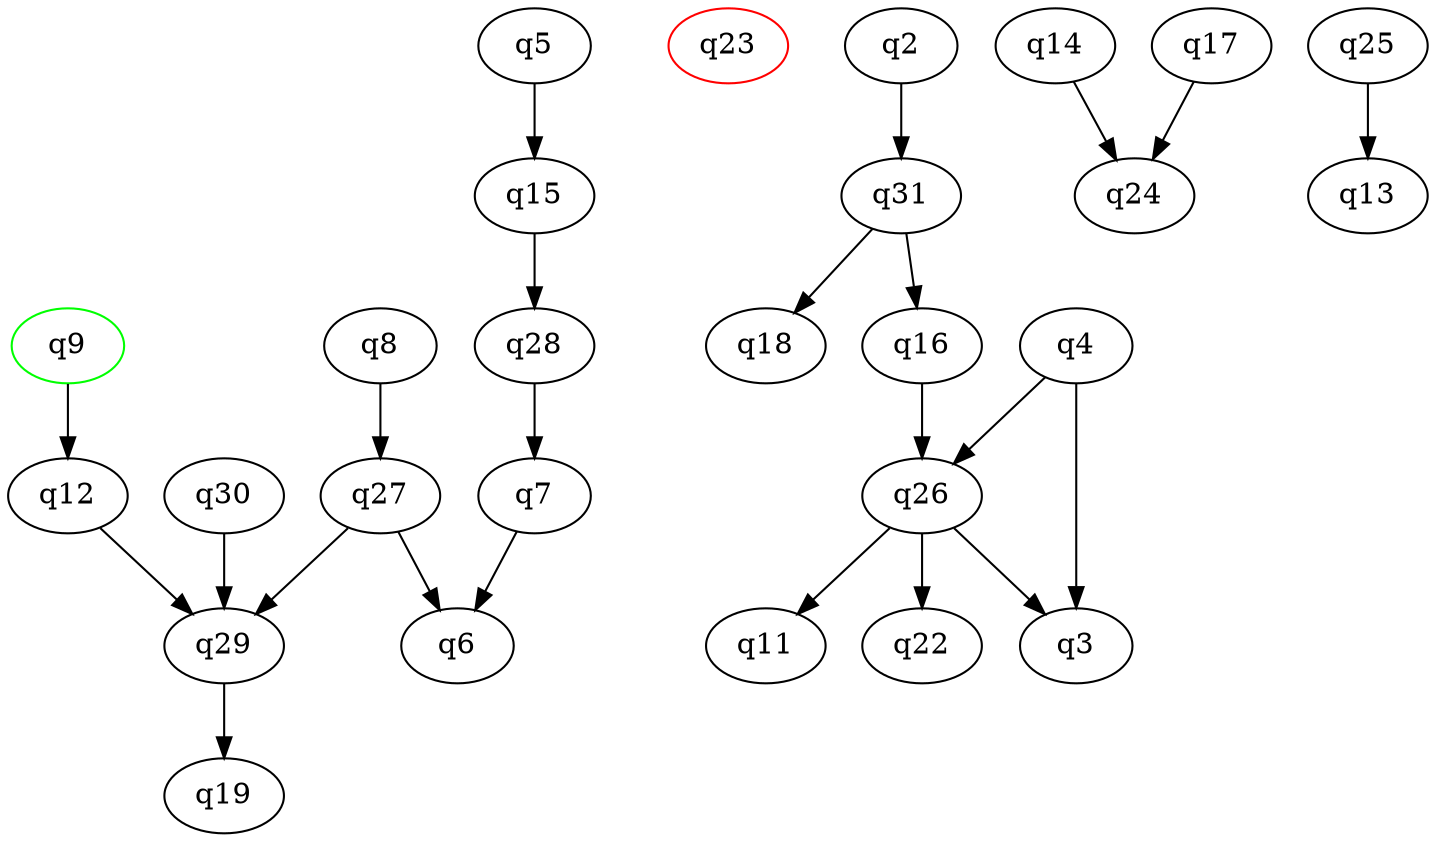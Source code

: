 digraph A{
q9 [initial=1,color=green];
q23 [final=1,color=red];
q2 -> q31;
q4 -> q3;
q4 -> q26;
q5 -> q15;
q7 -> q6;
q8 -> q27;
q9 -> q12;
q12 -> q29;
q14 -> q24;
q15 -> q28;
q16 -> q26;
q17 -> q24;
q25 -> q13;
q26 -> q3;
q26 -> q11;
q26 -> q22;
q27 -> q6;
q27 -> q29;
q28 -> q7;
q29 -> q19;
q30 -> q29;
q31 -> q16;
q31 -> q18;
}